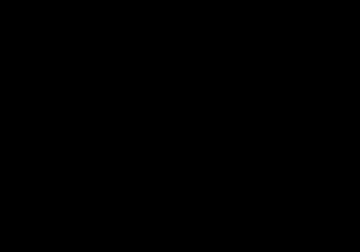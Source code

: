 #!/usr/bin/env gnuplot
# decay_function_check.gp
# Author: Takeshi Nishimatsu
# $Date: 2012-07-06 21:27:09 +0900 (金, 06  7 2012) $
# $Rev: 1340 $
# $Author: t-nissie $
##
Lz=16
a0=3.94
kappa=0.1125
inp=sprintf("< ./decay_function_check %.5f %d %.5f", a0, Lz, kappa)

set terminal postscript eps enhanced color 'Times-Roman' 20
set encoding iso_8859_1
set output 'decay_function_check.eps'

set grid
#set key -21, 1e-30
set key right spacing 1.4
set bmargin 4
set lmargin 16
#set rmargin 15
#set title "{/Times-Italic a}_0 = 4.0 \305, {/Times-Italic L} = 32, {/Symbol k} = 0.08"
set xlabel '{/Times-Italic r} / {/Times-Italic a}_0 ,   {/Times-Italic k } / (2{/Symbol p} / ({/Times-Italic La}_0))'
set ylabel '\305^{-3}'
set logscale y
set xtics Lz/2
set yrange [1e-70:1]
set xrange [0:Lz*1.5]
set ytics ("1"  1.0e0,\
           "10^{-10}" 1.0e-10,\
           "10^{-20}" 1.0e-20,\
           "10^{-30}" 1.0e-30,\
           "10^{-40}" 1.0e-40,\
           "10^{-50}" 1.0e-50,\
           "10^{-60}" 1.0e-60,\
           "10^{-70}" 1.0e-70)

set arrow 1 from -Lz/2,1e-22 to Lz/2,1e-22 heads lt 4 lw 2
set arrow 2 from     0,1e-52 to Lz,  1e-52 heads lt 7 lw 2
set label 1 'first Brillouin zone' at    0,1e-25 center textcolor lt 4
set label 2 'super cell size'      at Lz/2,1e-55 center textcolor lt 7

plot inp using 1:3 title '{/Times-Italic B}({/Times-Italic r})'   with lp lw 1,\
     inp using 1:4 title '{/Times-Italic Crr}({/Times-Italic r})' with lp lw 1,\
exp(-(2*pi*x/(a0*Lz))**2 / kappa**2 )/a0**3\
                   title 'exp(-{/Times-Italic k}^2/{/Symbol k}^2) / {/Times-Italic a}_0^3'
#Local variables:
#  compile-command: "gnuplot decay_function_check.gp"
#End:

